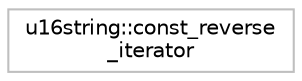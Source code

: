 digraph "Graphical Class Hierarchy"
{
 // LATEX_PDF_SIZE
  edge [fontname="Helvetica",fontsize="10",labelfontname="Helvetica",labelfontsize="10"];
  node [fontname="Helvetica",fontsize="10",shape=record];
  rankdir="LR";
  Node0 [label="u16string::const_reverse\l_iterator",height=0.2,width=0.4,color="grey75", fillcolor="white", style="filled",tooltip="STL iterator class."];
}
